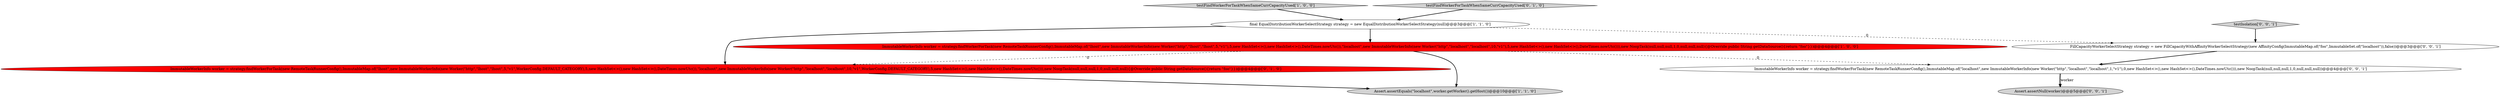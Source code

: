 digraph {
8 [style = filled, label = "FillCapacityWorkerSelectStrategy strategy = new FillCapacityWithAffinityWorkerSelectStrategy(new AffinityConfig(ImmutableMap.of(\"foo\",ImmutableSet.of(\"localhost\")),false))@@@3@@@['0', '0', '1']", fillcolor = white, shape = ellipse image = "AAA0AAABBB3BBB"];
2 [style = filled, label = "Assert.assertEquals(\"localhost\",worker.getWorker().getHost())@@@10@@@['1', '1', '0']", fillcolor = lightgray, shape = ellipse image = "AAA0AAABBB1BBB"];
5 [style = filled, label = "ImmutableWorkerInfo worker = strategy.findWorkerForTask(new RemoteTaskRunnerConfig(),ImmutableMap.of(\"lhost\",new ImmutableWorkerInfo(new Worker(\"http\",\"lhost\",\"lhost\",5,\"v1\",WorkerConfig.DEFAULT_CATEGORY),5,new HashSet<>(),new HashSet<>(),DateTimes.nowUtc()),\"localhost\",new ImmutableWorkerInfo(new Worker(\"http\",\"localhost\",\"localhost\",10,\"v1\",WorkerConfig.DEFAULT_CATEGORY),5,new HashSet<>(),new HashSet<>(),DateTimes.nowUtc())),new NoopTask(null,null,null,1,0,null,null,null){@Override public String getDataSource(){return \"foo\"}})@@@4@@@['0', '1', '0']", fillcolor = red, shape = ellipse image = "AAA1AAABBB2BBB"];
0 [style = filled, label = "final EqualDistributionWorkerSelectStrategy strategy = new EqualDistributionWorkerSelectStrategy(null)@@@3@@@['1', '1', '0']", fillcolor = white, shape = ellipse image = "AAA0AAABBB1BBB"];
9 [style = filled, label = "ImmutableWorkerInfo worker = strategy.findWorkerForTask(new RemoteTaskRunnerConfig(),ImmutableMap.of(\"localhost\",new ImmutableWorkerInfo(new Worker(\"http\",\"localhost\",\"localhost\",1,\"v1\"),0,new HashSet<>(),new HashSet<>(),DateTimes.nowUtc())),new NoopTask(null,null,null,1,0,null,null,null))@@@4@@@['0', '0', '1']", fillcolor = white, shape = ellipse image = "AAA0AAABBB3BBB"];
1 [style = filled, label = "testFindWorkerForTaskWhenSameCurrCapacityUsed['1', '0', '0']", fillcolor = lightgray, shape = diamond image = "AAA0AAABBB1BBB"];
7 [style = filled, label = "testIsolation['0', '0', '1']", fillcolor = lightgray, shape = diamond image = "AAA0AAABBB3BBB"];
6 [style = filled, label = "Assert.assertNull(worker)@@@5@@@['0', '0', '1']", fillcolor = lightgray, shape = ellipse image = "AAA0AAABBB3BBB"];
4 [style = filled, label = "testFindWorkerForTaskWhenSameCurrCapacityUsed['0', '1', '0']", fillcolor = lightgray, shape = diamond image = "AAA0AAABBB2BBB"];
3 [style = filled, label = "ImmutableWorkerInfo worker = strategy.findWorkerForTask(new RemoteTaskRunnerConfig(),ImmutableMap.of(\"lhost\",new ImmutableWorkerInfo(new Worker(\"http\",\"lhost\",\"lhost\",5,\"v1\"),5,new HashSet<>(),new HashSet<>(),DateTimes.nowUtc()),\"localhost\",new ImmutableWorkerInfo(new Worker(\"http\",\"localhost\",\"localhost\",10,\"v1\"),5,new HashSet<>(),new HashSet<>(),DateTimes.nowUtc())),new NoopTask(null,null,null,1,0,null,null,null){@Override public String getDataSource(){return \"foo\"}})@@@4@@@['1', '0', '0']", fillcolor = red, shape = ellipse image = "AAA1AAABBB1BBB"];
0->3 [style = bold, label=""];
3->5 [style = dashed, label="0"];
0->8 [style = dashed, label="0"];
5->2 [style = bold, label=""];
9->6 [style = bold, label=""];
1->0 [style = bold, label=""];
3->2 [style = bold, label=""];
3->9 [style = dashed, label="0"];
7->8 [style = bold, label=""];
9->6 [style = solid, label="worker"];
4->0 [style = bold, label=""];
0->5 [style = bold, label=""];
8->9 [style = bold, label=""];
}
